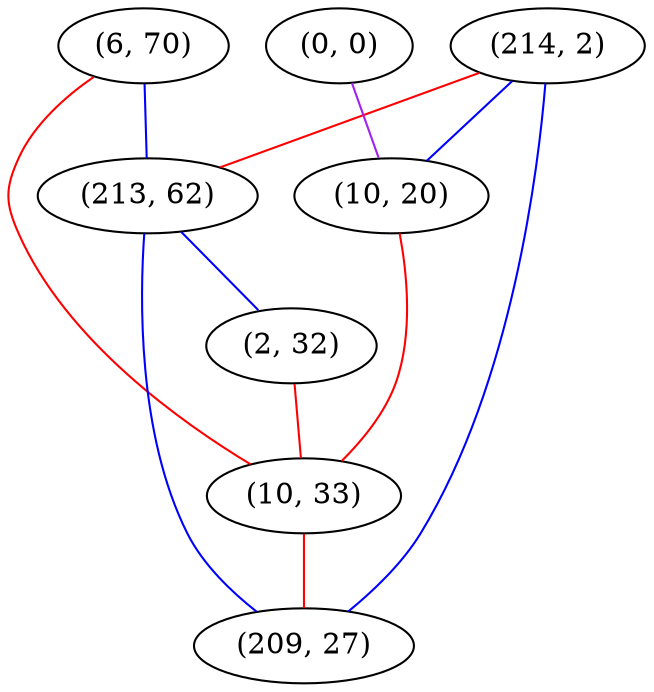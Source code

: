 graph "" {
"(214, 2)";
"(6, 70)";
"(213, 62)";
"(2, 32)";
"(0, 0)";
"(10, 20)";
"(10, 33)";
"(209, 27)";
"(214, 2)" -- "(213, 62)"  [color=red, key=0, weight=1];
"(214, 2)" -- "(209, 27)"  [color=blue, key=0, weight=3];
"(214, 2)" -- "(10, 20)"  [color=blue, key=0, weight=3];
"(6, 70)" -- "(213, 62)"  [color=blue, key=0, weight=3];
"(6, 70)" -- "(10, 33)"  [color=red, key=0, weight=1];
"(213, 62)" -- "(2, 32)"  [color=blue, key=0, weight=3];
"(213, 62)" -- "(209, 27)"  [color=blue, key=0, weight=3];
"(2, 32)" -- "(10, 33)"  [color=red, key=0, weight=1];
"(0, 0)" -- "(10, 20)"  [color=purple, key=0, weight=4];
"(10, 20)" -- "(10, 33)"  [color=red, key=0, weight=1];
"(10, 33)" -- "(209, 27)"  [color=red, key=0, weight=1];
}
